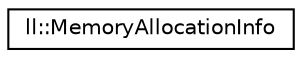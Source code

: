 digraph "Graphical Class Hierarchy"
{
 // LATEX_PDF_SIZE
  edge [fontname="Helvetica",fontsize="10",labelfontname="Helvetica",labelfontsize="10"];
  node [fontname="Helvetica",fontsize="10",shape=record];
  rankdir="LR";
  Node0 [label="ll::MemoryAllocationInfo",height=0.2,width=0.4,color="black", fillcolor="white", style="filled",URL="$d8/df5/structll_1_1MemoryAllocationInfo.html",tooltip="Structure to hold the allocation information of objects in memory."];
}

